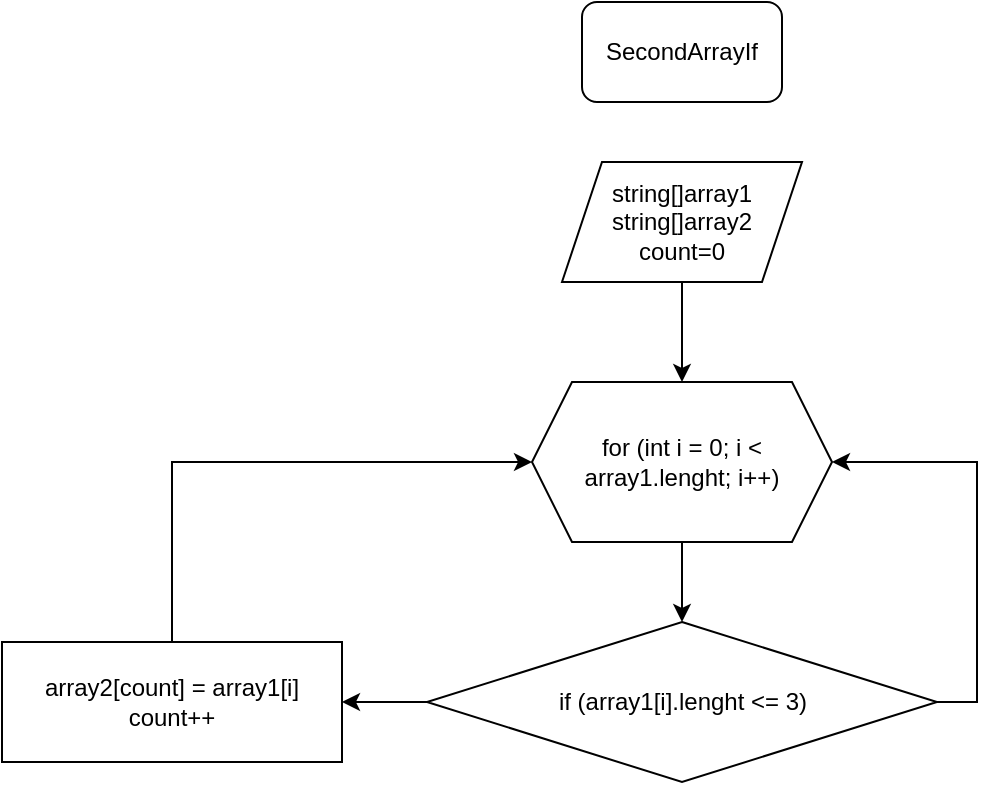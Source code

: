 <mxfile version="20.8.16" type="device"><diagram name="Страница 1" id="TS9Huzpha_bzfts0ZoeO"><mxGraphModel dx="774" dy="532" grid="1" gridSize="10" guides="1" tooltips="1" connect="1" arrows="1" fold="1" page="1" pageScale="1" pageWidth="827" pageHeight="1169" math="0" shadow="0"><root><mxCell id="0"/><mxCell id="1" parent="0"/><mxCell id="jfnH9MeDAGARutSZQMb4-1" value="SecondArrayIf" style="rounded=1;whiteSpace=wrap;html=1;" vertex="1" parent="1"><mxGeometry x="330" y="20" width="100" height="50" as="geometry"/></mxCell><mxCell id="jfnH9MeDAGARutSZQMb4-9" value="" style="edgeStyle=orthogonalEdgeStyle;rounded=0;orthogonalLoop=1;jettySize=auto;html=1;" edge="1" parent="1" source="jfnH9MeDAGARutSZQMb4-2" target="jfnH9MeDAGARutSZQMb4-8"><mxGeometry relative="1" as="geometry"/></mxCell><mxCell id="jfnH9MeDAGARutSZQMb4-16" style="edgeStyle=orthogonalEdgeStyle;rounded=0;orthogonalLoop=1;jettySize=auto;html=1;exitX=1;exitY=0.5;exitDx=0;exitDy=0;entryX=1;entryY=0.5;entryDx=0;entryDy=0;" edge="1" parent="1" source="jfnH9MeDAGARutSZQMb4-2" target="jfnH9MeDAGARutSZQMb4-7"><mxGeometry relative="1" as="geometry"><mxPoint x="550" y="240" as="targetPoint"/></mxGeometry></mxCell><mxCell id="jfnH9MeDAGARutSZQMb4-2" value="if (array1[i].lenght &amp;lt;= 3)" style="rhombus;whiteSpace=wrap;html=1;" vertex="1" parent="1"><mxGeometry x="252.5" y="330" width="255" height="80" as="geometry"/></mxCell><mxCell id="jfnH9MeDAGARutSZQMb4-11" value="" style="edgeStyle=orthogonalEdgeStyle;rounded=0;orthogonalLoop=1;jettySize=auto;html=1;" edge="1" parent="1" source="jfnH9MeDAGARutSZQMb4-3" target="jfnH9MeDAGARutSZQMb4-7"><mxGeometry relative="1" as="geometry"/></mxCell><mxCell id="jfnH9MeDAGARutSZQMb4-3" value="string[]array1&lt;br&gt;string[]array2&lt;br&gt;count=0" style="shape=parallelogram;perimeter=parallelogramPerimeter;whiteSpace=wrap;html=1;fixedSize=1;" vertex="1" parent="1"><mxGeometry x="320" y="100" width="120" height="60" as="geometry"/></mxCell><mxCell id="jfnH9MeDAGARutSZQMb4-10" value="" style="edgeStyle=orthogonalEdgeStyle;rounded=0;orthogonalLoop=1;jettySize=auto;html=1;" edge="1" parent="1" source="jfnH9MeDAGARutSZQMb4-7" target="jfnH9MeDAGARutSZQMb4-2"><mxGeometry relative="1" as="geometry"/></mxCell><mxCell id="jfnH9MeDAGARutSZQMb4-7" value="for (int i = 0; i &amp;lt; array1.lenght; i++)" style="shape=hexagon;perimeter=hexagonPerimeter2;whiteSpace=wrap;html=1;fixedSize=1;" vertex="1" parent="1"><mxGeometry x="305" y="210" width="150" height="80" as="geometry"/></mxCell><mxCell id="jfnH9MeDAGARutSZQMb4-15" style="edgeStyle=orthogonalEdgeStyle;rounded=0;orthogonalLoop=1;jettySize=auto;html=1;exitX=0.5;exitY=0;exitDx=0;exitDy=0;entryX=0;entryY=0.5;entryDx=0;entryDy=0;" edge="1" parent="1" source="jfnH9MeDAGARutSZQMb4-8" target="jfnH9MeDAGARutSZQMb4-7"><mxGeometry relative="1" as="geometry"/></mxCell><mxCell id="jfnH9MeDAGARutSZQMb4-8" value="array2[count] = array1[i]&lt;br&gt;count++" style="rounded=0;whiteSpace=wrap;html=1;" vertex="1" parent="1"><mxGeometry x="40" y="340" width="170" height="60" as="geometry"/></mxCell></root></mxGraphModel></diagram></mxfile>